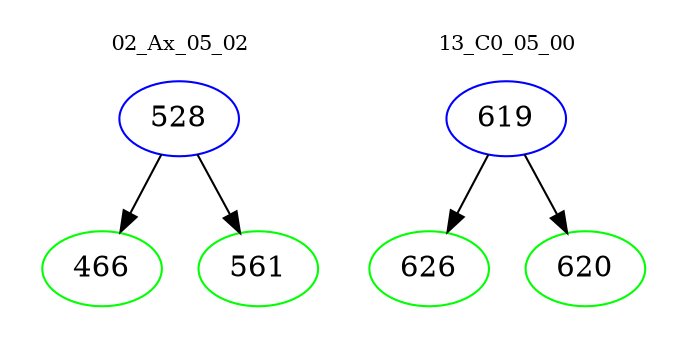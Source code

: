 digraph{
subgraph cluster_0 {
color = white
label = "02_Ax_05_02";
fontsize=10;
T0_528 [label="528", color="blue"]
T0_528 -> T0_466 [color="black"]
T0_466 [label="466", color="green"]
T0_528 -> T0_561 [color="black"]
T0_561 [label="561", color="green"]
}
subgraph cluster_1 {
color = white
label = "13_C0_05_00";
fontsize=10;
T1_619 [label="619", color="blue"]
T1_619 -> T1_626 [color="black"]
T1_626 [label="626", color="green"]
T1_619 -> T1_620 [color="black"]
T1_620 [label="620", color="green"]
}
}
